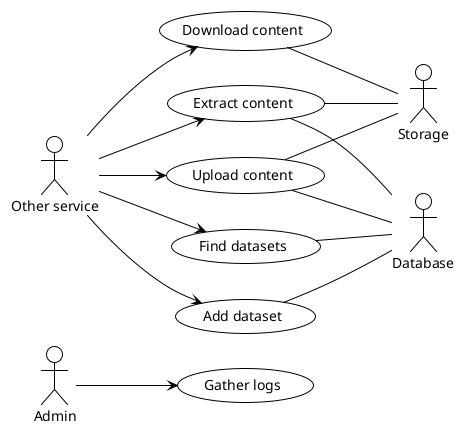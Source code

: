 @startuml
!theme plain
left to right direction

:Admin:
:Other service: as Other
:Storage: as DFS
:Database: as DB

(Upload content) as upload
Other --> upload
upload -- DFS
upload -- DB

(Add dataset) as add
Other --> add
add -- DB

(Find datasets) as filter
Other --> filter
filter -- DB

(Download content) as download
Other --> download
download -- DFS

(Extract content) as extract
Other --> extract
extract -- DFS
extract -- DB

(Gather logs) as feed
Admin --> feed
@enduml
